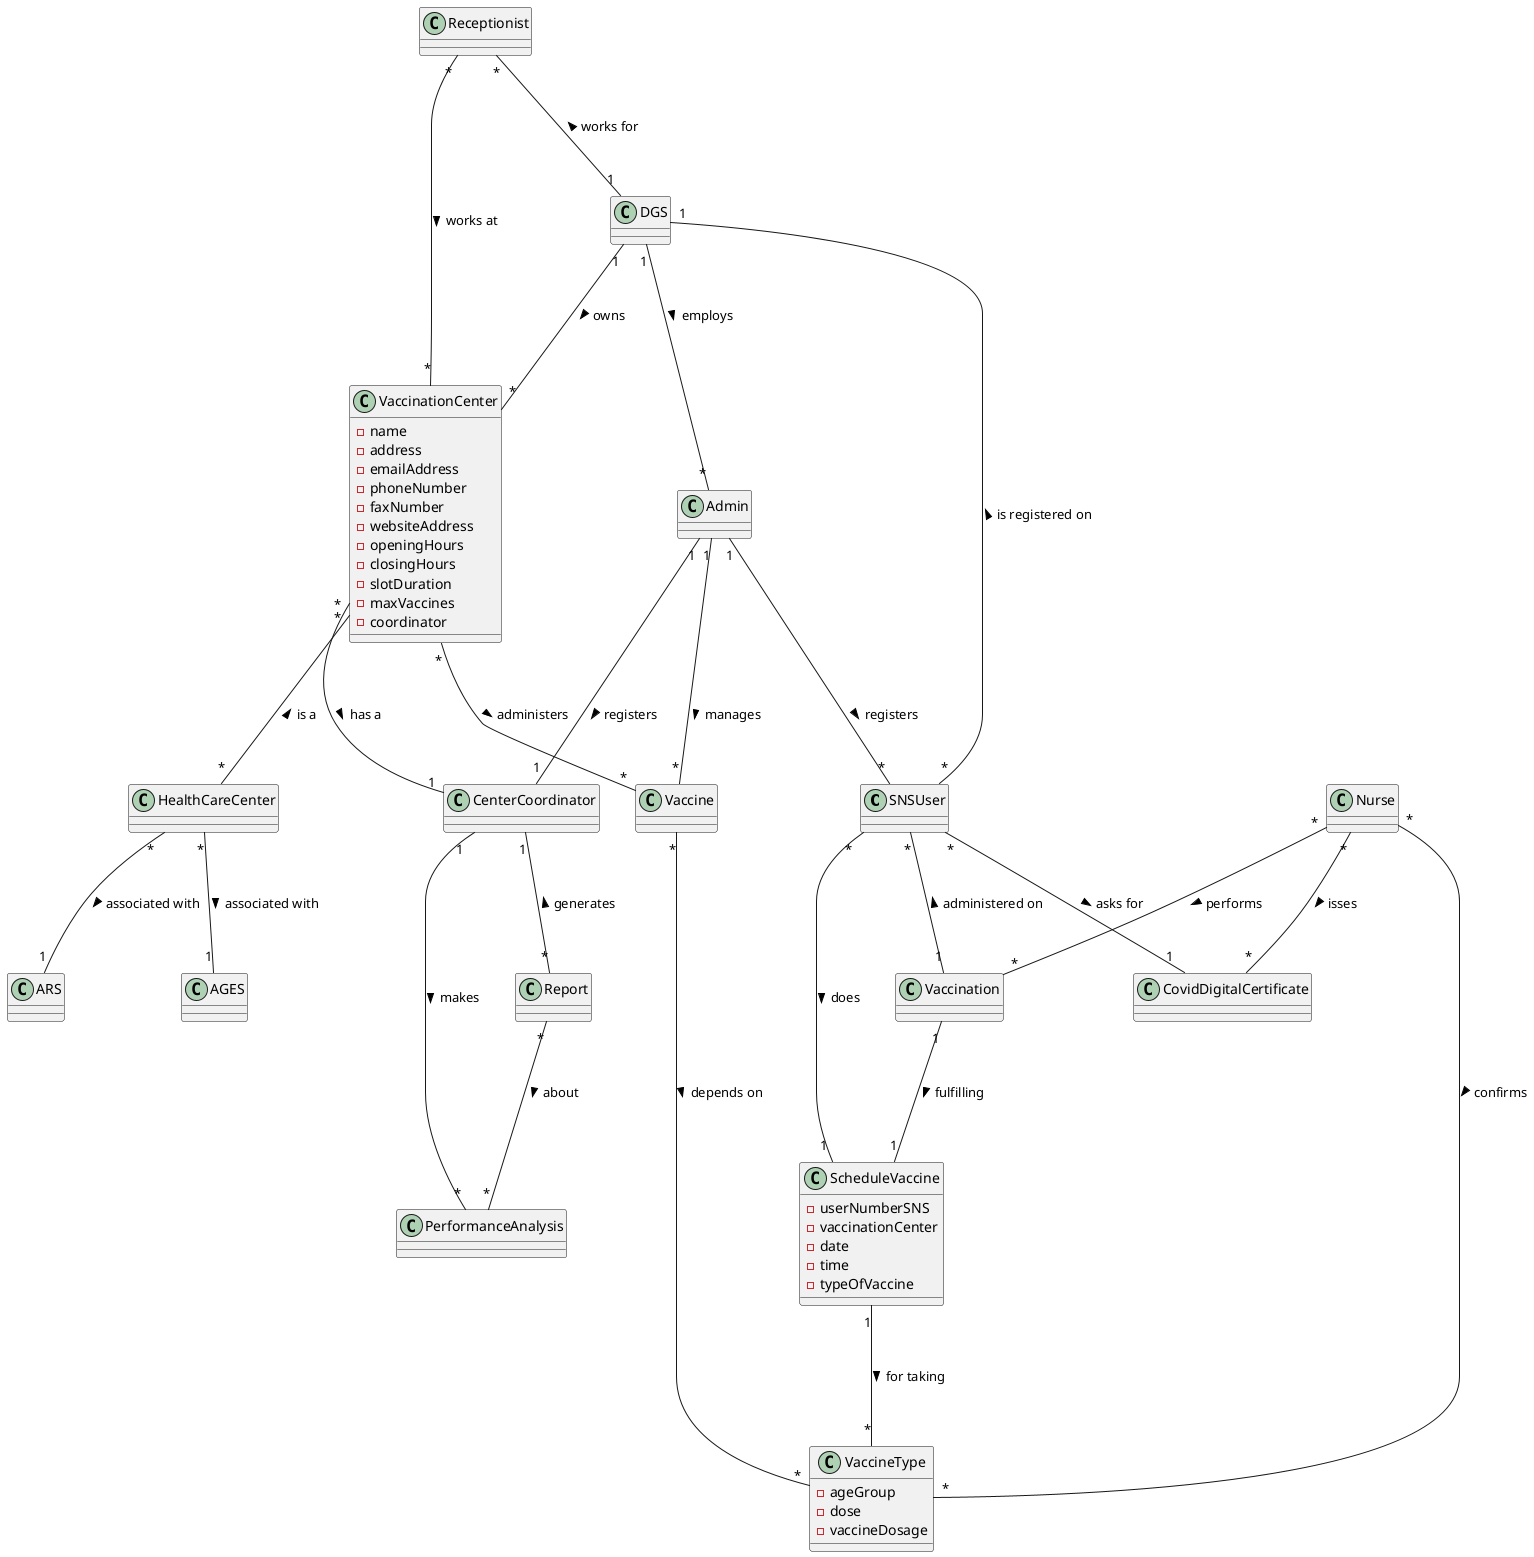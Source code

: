 @startuml

class SNSUser{}
class VaccineType{
 - ageGroup
 - dose
 - vaccineDosage
}
class Vaccine{}
class Admin{}
class HealthCareCenter{}
class ARS{}
class AGES{}
class VaccinationCenter{
  - name
  - address
  - emailAddress
  - phoneNumber
  - faxNumber
  - websiteAddress
  - openingHours
  - closingHours
  - slotDuration
  - maxVaccines
  - coordinator
}
class ScheduleVaccine{
- userNumberSNS
- vaccinationCenter
- date
- time
- typeOfVaccine
}
class DGS{}
class Nurse{}
class CovidDigitalCertificate{}
class Receptionist{}
class Vaccination{}
class DGS{}
class PerformanceAnalysis{}
class Report{}


Admin "1"---"1" CenterCoordinator : registers >
Admin "1"---"*" SNSUser : registers >
Admin "1"---"*" Vaccine : manages >
SNSUser "*"---"1" Vaccination : administered on <
SNSUser "*"---"1" CovidDigitalCertificate : asks for >
SNSUser "*"---"1" ScheduleVaccine : does >
Nurse "*"---"*" CovidDigitalCertificate : isses >
Nurse "*"---"*" Vaccination : performs >
Nurse "*"---"*" VaccineType : confirms >
Vaccination "1"---"1" ScheduleVaccine : fulfilling >
ScheduleVaccine "1"---"*" VaccineType : for taking >
Vaccine "*"---"*" VaccineType : depends on >
VaccinationCenter "*"---"*" Vaccine : administers >
VaccinationCenter "*"---"*" HealthCareCenter : is a <
VaccinationCenter "*"---"1" CenterCoordinator : has a >
DGS "1"---"*" Admin : employs >
DGS "1"---"*" VaccinationCenter : owns >
DGS "1"---"*" SNSUser : is registered on <
HealthCareCenter "*"---"1" ARS : associated with >
HealthCareCenter "*"---"1" AGES : associated with >
Receptionist "*"---"*" VaccinationCenter : works at >
CenterCoordinator "1"---"*" PerformanceAnalysis : makes >
CenterCoordinator "1"---"*" Report : generates <
Report "*"---"*" PerformanceAnalysis : about >
Receptionist "*"---"1" DGS : works for <


@enduml